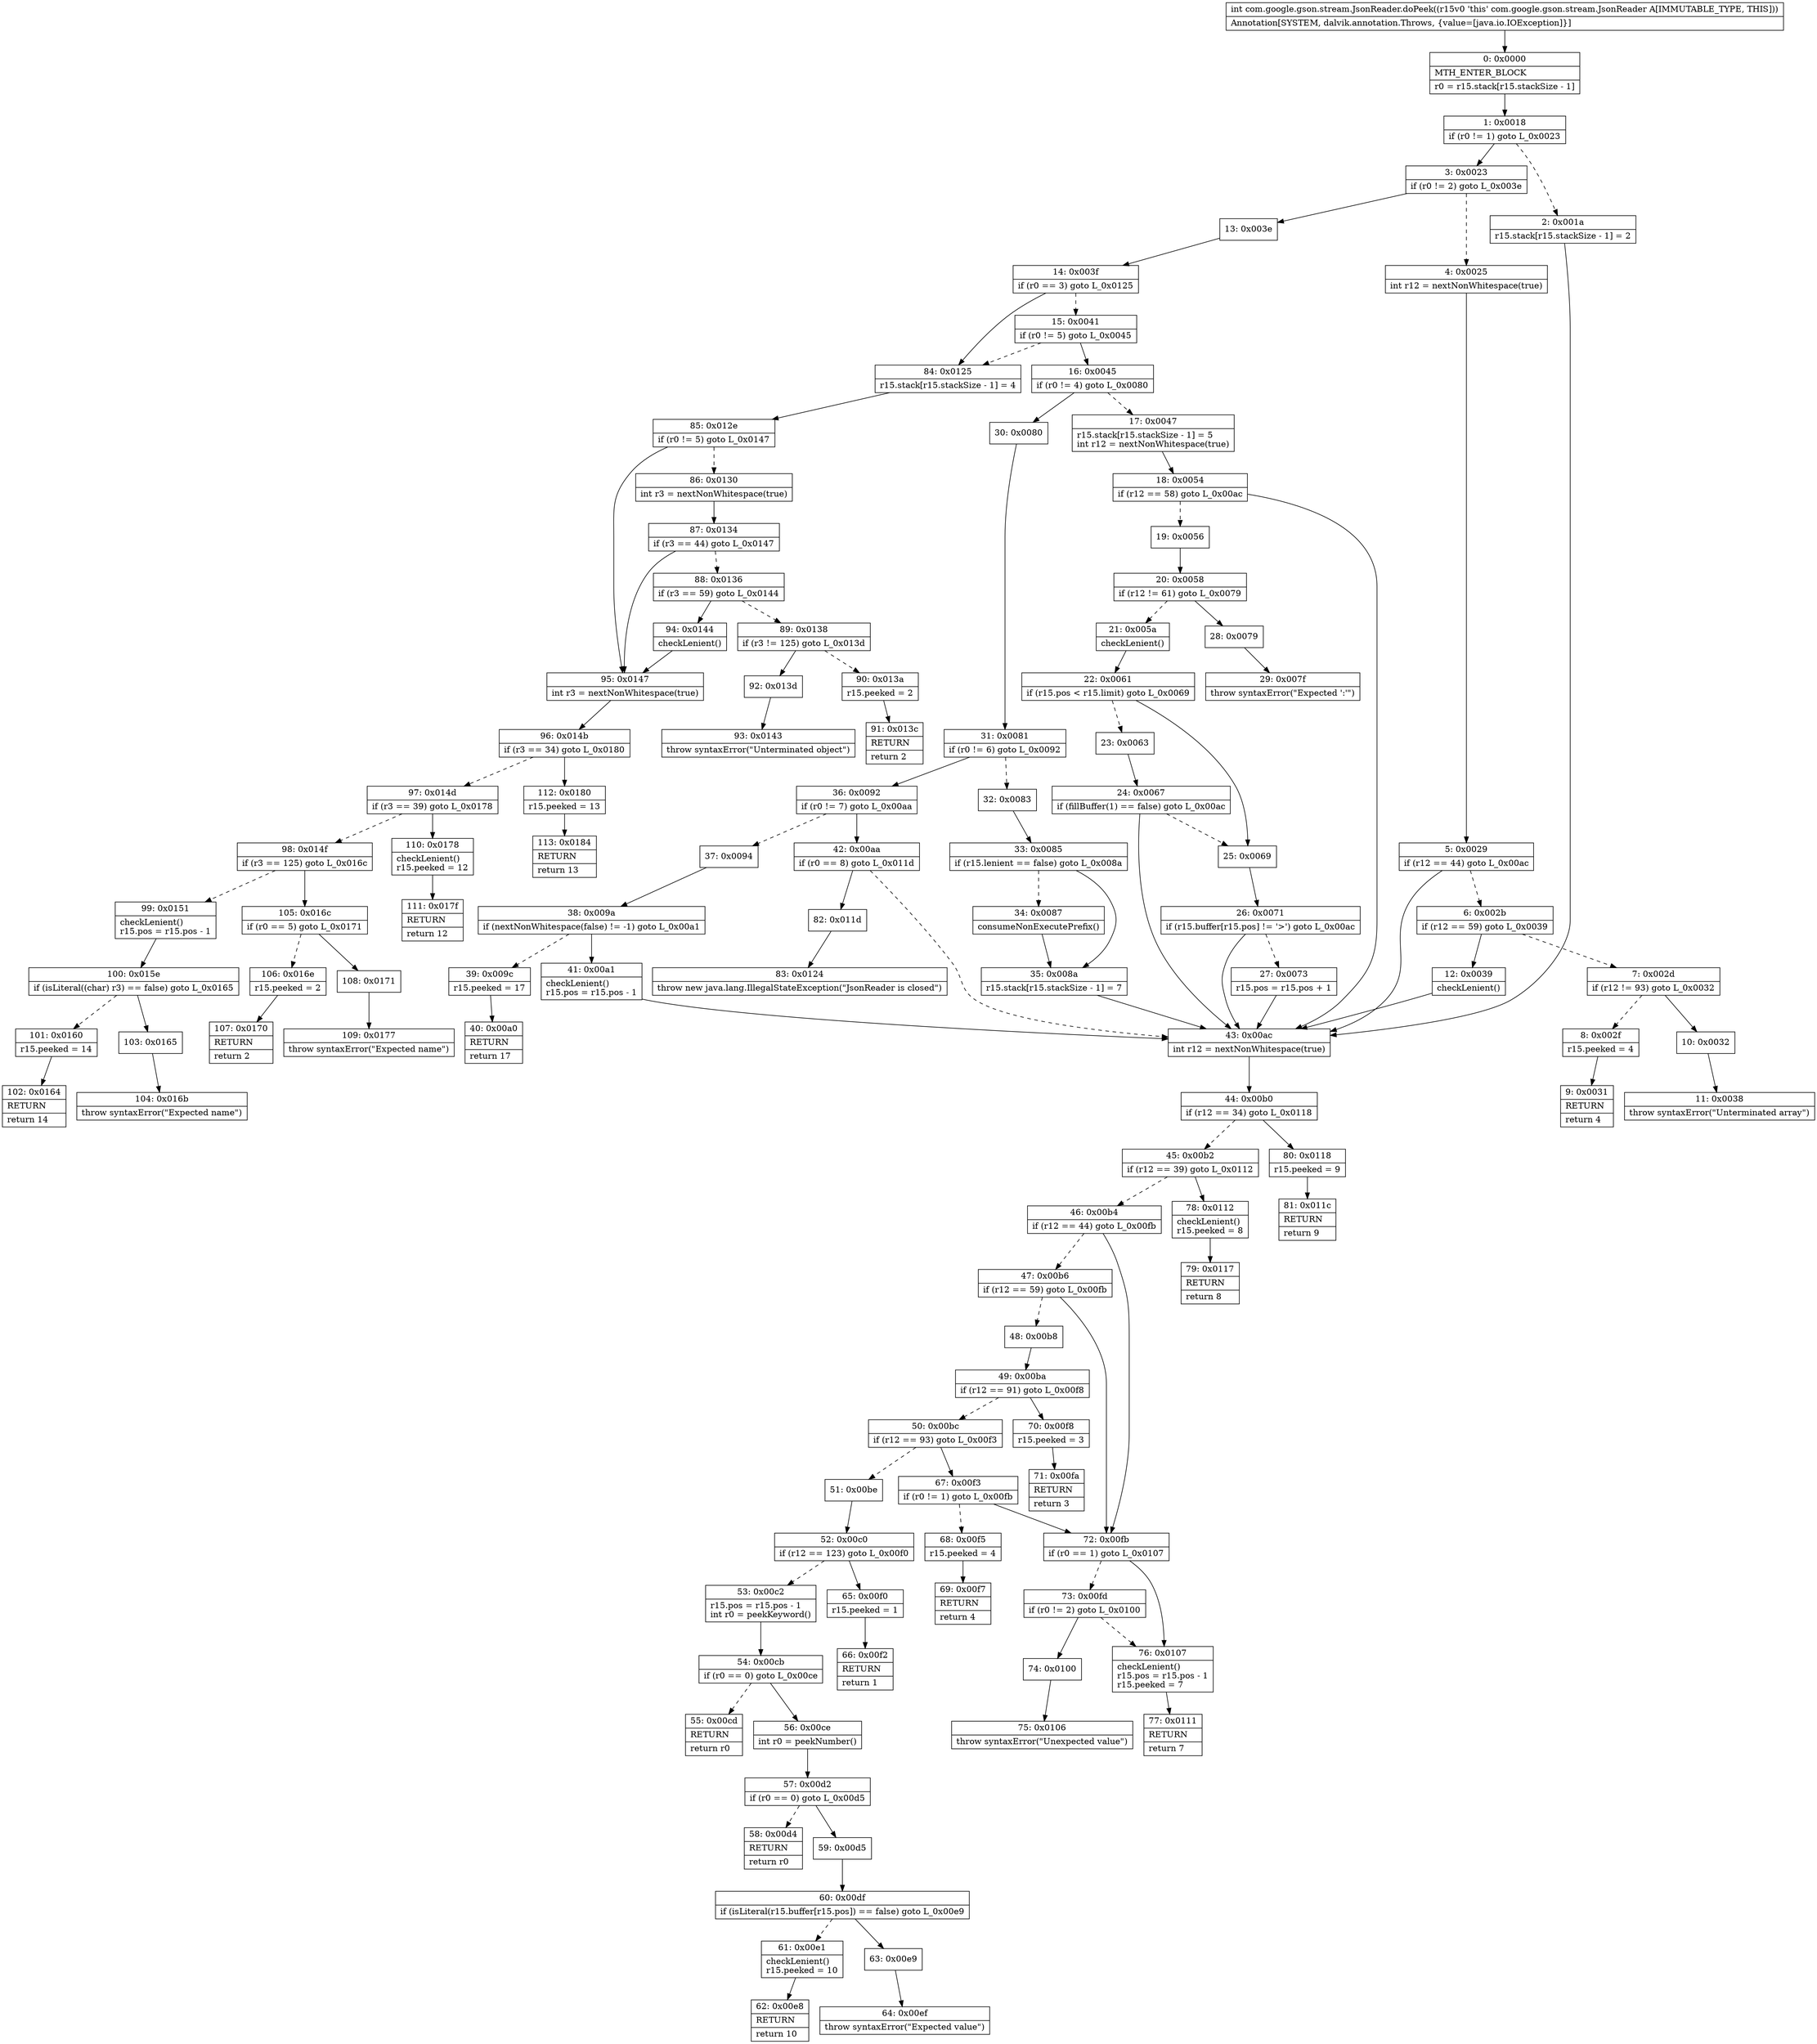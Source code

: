 digraph "CFG forcom.google.gson.stream.JsonReader.doPeek()I" {
Node_0 [shape=record,label="{0\:\ 0x0000|MTH_ENTER_BLOCK\l|r0 = r15.stack[r15.stackSize \- 1]\l}"];
Node_1 [shape=record,label="{1\:\ 0x0018|if (r0 != 1) goto L_0x0023\l}"];
Node_2 [shape=record,label="{2\:\ 0x001a|r15.stack[r15.stackSize \- 1] = 2\l}"];
Node_3 [shape=record,label="{3\:\ 0x0023|if (r0 != 2) goto L_0x003e\l}"];
Node_4 [shape=record,label="{4\:\ 0x0025|int r12 = nextNonWhitespace(true)\l}"];
Node_5 [shape=record,label="{5\:\ 0x0029|if (r12 == 44) goto L_0x00ac\l}"];
Node_6 [shape=record,label="{6\:\ 0x002b|if (r12 == 59) goto L_0x0039\l}"];
Node_7 [shape=record,label="{7\:\ 0x002d|if (r12 != 93) goto L_0x0032\l}"];
Node_8 [shape=record,label="{8\:\ 0x002f|r15.peeked = 4\l}"];
Node_9 [shape=record,label="{9\:\ 0x0031|RETURN\l|return 4\l}"];
Node_10 [shape=record,label="{10\:\ 0x0032}"];
Node_11 [shape=record,label="{11\:\ 0x0038|throw syntaxError(\"Unterminated array\")\l}"];
Node_12 [shape=record,label="{12\:\ 0x0039|checkLenient()\l}"];
Node_13 [shape=record,label="{13\:\ 0x003e}"];
Node_14 [shape=record,label="{14\:\ 0x003f|if (r0 == 3) goto L_0x0125\l}"];
Node_15 [shape=record,label="{15\:\ 0x0041|if (r0 != 5) goto L_0x0045\l}"];
Node_16 [shape=record,label="{16\:\ 0x0045|if (r0 != 4) goto L_0x0080\l}"];
Node_17 [shape=record,label="{17\:\ 0x0047|r15.stack[r15.stackSize \- 1] = 5\lint r12 = nextNonWhitespace(true)\l}"];
Node_18 [shape=record,label="{18\:\ 0x0054|if (r12 == 58) goto L_0x00ac\l}"];
Node_19 [shape=record,label="{19\:\ 0x0056}"];
Node_20 [shape=record,label="{20\:\ 0x0058|if (r12 != 61) goto L_0x0079\l}"];
Node_21 [shape=record,label="{21\:\ 0x005a|checkLenient()\l}"];
Node_22 [shape=record,label="{22\:\ 0x0061|if (r15.pos \< r15.limit) goto L_0x0069\l}"];
Node_23 [shape=record,label="{23\:\ 0x0063}"];
Node_24 [shape=record,label="{24\:\ 0x0067|if (fillBuffer(1) == false) goto L_0x00ac\l}"];
Node_25 [shape=record,label="{25\:\ 0x0069}"];
Node_26 [shape=record,label="{26\:\ 0x0071|if (r15.buffer[r15.pos] != '\>') goto L_0x00ac\l}"];
Node_27 [shape=record,label="{27\:\ 0x0073|r15.pos = r15.pos + 1\l}"];
Node_28 [shape=record,label="{28\:\ 0x0079}"];
Node_29 [shape=record,label="{29\:\ 0x007f|throw syntaxError(\"Expected ':'\")\l}"];
Node_30 [shape=record,label="{30\:\ 0x0080}"];
Node_31 [shape=record,label="{31\:\ 0x0081|if (r0 != 6) goto L_0x0092\l}"];
Node_32 [shape=record,label="{32\:\ 0x0083}"];
Node_33 [shape=record,label="{33\:\ 0x0085|if (r15.lenient == false) goto L_0x008a\l}"];
Node_34 [shape=record,label="{34\:\ 0x0087|consumeNonExecutePrefix()\l}"];
Node_35 [shape=record,label="{35\:\ 0x008a|r15.stack[r15.stackSize \- 1] = 7\l}"];
Node_36 [shape=record,label="{36\:\ 0x0092|if (r0 != 7) goto L_0x00aa\l}"];
Node_37 [shape=record,label="{37\:\ 0x0094}"];
Node_38 [shape=record,label="{38\:\ 0x009a|if (nextNonWhitespace(false) != \-1) goto L_0x00a1\l}"];
Node_39 [shape=record,label="{39\:\ 0x009c|r15.peeked = 17\l}"];
Node_40 [shape=record,label="{40\:\ 0x00a0|RETURN\l|return 17\l}"];
Node_41 [shape=record,label="{41\:\ 0x00a1|checkLenient()\lr15.pos = r15.pos \- 1\l}"];
Node_42 [shape=record,label="{42\:\ 0x00aa|if (r0 == 8) goto L_0x011d\l}"];
Node_43 [shape=record,label="{43\:\ 0x00ac|int r12 = nextNonWhitespace(true)\l}"];
Node_44 [shape=record,label="{44\:\ 0x00b0|if (r12 == 34) goto L_0x0118\l}"];
Node_45 [shape=record,label="{45\:\ 0x00b2|if (r12 == 39) goto L_0x0112\l}"];
Node_46 [shape=record,label="{46\:\ 0x00b4|if (r12 == 44) goto L_0x00fb\l}"];
Node_47 [shape=record,label="{47\:\ 0x00b6|if (r12 == 59) goto L_0x00fb\l}"];
Node_48 [shape=record,label="{48\:\ 0x00b8}"];
Node_49 [shape=record,label="{49\:\ 0x00ba|if (r12 == 91) goto L_0x00f8\l}"];
Node_50 [shape=record,label="{50\:\ 0x00bc|if (r12 == 93) goto L_0x00f3\l}"];
Node_51 [shape=record,label="{51\:\ 0x00be}"];
Node_52 [shape=record,label="{52\:\ 0x00c0|if (r12 == 123) goto L_0x00f0\l}"];
Node_53 [shape=record,label="{53\:\ 0x00c2|r15.pos = r15.pos \- 1\lint r0 = peekKeyword()\l}"];
Node_54 [shape=record,label="{54\:\ 0x00cb|if (r0 == 0) goto L_0x00ce\l}"];
Node_55 [shape=record,label="{55\:\ 0x00cd|RETURN\l|return r0\l}"];
Node_56 [shape=record,label="{56\:\ 0x00ce|int r0 = peekNumber()\l}"];
Node_57 [shape=record,label="{57\:\ 0x00d2|if (r0 == 0) goto L_0x00d5\l}"];
Node_58 [shape=record,label="{58\:\ 0x00d4|RETURN\l|return r0\l}"];
Node_59 [shape=record,label="{59\:\ 0x00d5}"];
Node_60 [shape=record,label="{60\:\ 0x00df|if (isLiteral(r15.buffer[r15.pos]) == false) goto L_0x00e9\l}"];
Node_61 [shape=record,label="{61\:\ 0x00e1|checkLenient()\lr15.peeked = 10\l}"];
Node_62 [shape=record,label="{62\:\ 0x00e8|RETURN\l|return 10\l}"];
Node_63 [shape=record,label="{63\:\ 0x00e9}"];
Node_64 [shape=record,label="{64\:\ 0x00ef|throw syntaxError(\"Expected value\")\l}"];
Node_65 [shape=record,label="{65\:\ 0x00f0|r15.peeked = 1\l}"];
Node_66 [shape=record,label="{66\:\ 0x00f2|RETURN\l|return 1\l}"];
Node_67 [shape=record,label="{67\:\ 0x00f3|if (r0 != 1) goto L_0x00fb\l}"];
Node_68 [shape=record,label="{68\:\ 0x00f5|r15.peeked = 4\l}"];
Node_69 [shape=record,label="{69\:\ 0x00f7|RETURN\l|return 4\l}"];
Node_70 [shape=record,label="{70\:\ 0x00f8|r15.peeked = 3\l}"];
Node_71 [shape=record,label="{71\:\ 0x00fa|RETURN\l|return 3\l}"];
Node_72 [shape=record,label="{72\:\ 0x00fb|if (r0 == 1) goto L_0x0107\l}"];
Node_73 [shape=record,label="{73\:\ 0x00fd|if (r0 != 2) goto L_0x0100\l}"];
Node_74 [shape=record,label="{74\:\ 0x0100}"];
Node_75 [shape=record,label="{75\:\ 0x0106|throw syntaxError(\"Unexpected value\")\l}"];
Node_76 [shape=record,label="{76\:\ 0x0107|checkLenient()\lr15.pos = r15.pos \- 1\lr15.peeked = 7\l}"];
Node_77 [shape=record,label="{77\:\ 0x0111|RETURN\l|return 7\l}"];
Node_78 [shape=record,label="{78\:\ 0x0112|checkLenient()\lr15.peeked = 8\l}"];
Node_79 [shape=record,label="{79\:\ 0x0117|RETURN\l|return 8\l}"];
Node_80 [shape=record,label="{80\:\ 0x0118|r15.peeked = 9\l}"];
Node_81 [shape=record,label="{81\:\ 0x011c|RETURN\l|return 9\l}"];
Node_82 [shape=record,label="{82\:\ 0x011d}"];
Node_83 [shape=record,label="{83\:\ 0x0124|throw new java.lang.IllegalStateException(\"JsonReader is closed\")\l}"];
Node_84 [shape=record,label="{84\:\ 0x0125|r15.stack[r15.stackSize \- 1] = 4\l}"];
Node_85 [shape=record,label="{85\:\ 0x012e|if (r0 != 5) goto L_0x0147\l}"];
Node_86 [shape=record,label="{86\:\ 0x0130|int r3 = nextNonWhitespace(true)\l}"];
Node_87 [shape=record,label="{87\:\ 0x0134|if (r3 == 44) goto L_0x0147\l}"];
Node_88 [shape=record,label="{88\:\ 0x0136|if (r3 == 59) goto L_0x0144\l}"];
Node_89 [shape=record,label="{89\:\ 0x0138|if (r3 != 125) goto L_0x013d\l}"];
Node_90 [shape=record,label="{90\:\ 0x013a|r15.peeked = 2\l}"];
Node_91 [shape=record,label="{91\:\ 0x013c|RETURN\l|return 2\l}"];
Node_92 [shape=record,label="{92\:\ 0x013d}"];
Node_93 [shape=record,label="{93\:\ 0x0143|throw syntaxError(\"Unterminated object\")\l}"];
Node_94 [shape=record,label="{94\:\ 0x0144|checkLenient()\l}"];
Node_95 [shape=record,label="{95\:\ 0x0147|int r3 = nextNonWhitespace(true)\l}"];
Node_96 [shape=record,label="{96\:\ 0x014b|if (r3 == 34) goto L_0x0180\l}"];
Node_97 [shape=record,label="{97\:\ 0x014d|if (r3 == 39) goto L_0x0178\l}"];
Node_98 [shape=record,label="{98\:\ 0x014f|if (r3 == 125) goto L_0x016c\l}"];
Node_99 [shape=record,label="{99\:\ 0x0151|checkLenient()\lr15.pos = r15.pos \- 1\l}"];
Node_100 [shape=record,label="{100\:\ 0x015e|if (isLiteral((char) r3) == false) goto L_0x0165\l}"];
Node_101 [shape=record,label="{101\:\ 0x0160|r15.peeked = 14\l}"];
Node_102 [shape=record,label="{102\:\ 0x0164|RETURN\l|return 14\l}"];
Node_103 [shape=record,label="{103\:\ 0x0165}"];
Node_104 [shape=record,label="{104\:\ 0x016b|throw syntaxError(\"Expected name\")\l}"];
Node_105 [shape=record,label="{105\:\ 0x016c|if (r0 == 5) goto L_0x0171\l}"];
Node_106 [shape=record,label="{106\:\ 0x016e|r15.peeked = 2\l}"];
Node_107 [shape=record,label="{107\:\ 0x0170|RETURN\l|return 2\l}"];
Node_108 [shape=record,label="{108\:\ 0x0171}"];
Node_109 [shape=record,label="{109\:\ 0x0177|throw syntaxError(\"Expected name\")\l}"];
Node_110 [shape=record,label="{110\:\ 0x0178|checkLenient()\lr15.peeked = 12\l}"];
Node_111 [shape=record,label="{111\:\ 0x017f|RETURN\l|return 12\l}"];
Node_112 [shape=record,label="{112\:\ 0x0180|r15.peeked = 13\l}"];
Node_113 [shape=record,label="{113\:\ 0x0184|RETURN\l|return 13\l}"];
MethodNode[shape=record,label="{int com.google.gson.stream.JsonReader.doPeek((r15v0 'this' com.google.gson.stream.JsonReader A[IMMUTABLE_TYPE, THIS]))  | Annotation[SYSTEM, dalvik.annotation.Throws, \{value=[java.io.IOException]\}]\l}"];
MethodNode -> Node_0;
Node_0 -> Node_1;
Node_1 -> Node_2[style=dashed];
Node_1 -> Node_3;
Node_2 -> Node_43;
Node_3 -> Node_4[style=dashed];
Node_3 -> Node_13;
Node_4 -> Node_5;
Node_5 -> Node_6[style=dashed];
Node_5 -> Node_43;
Node_6 -> Node_7[style=dashed];
Node_6 -> Node_12;
Node_7 -> Node_8[style=dashed];
Node_7 -> Node_10;
Node_8 -> Node_9;
Node_10 -> Node_11;
Node_12 -> Node_43;
Node_13 -> Node_14;
Node_14 -> Node_15[style=dashed];
Node_14 -> Node_84;
Node_15 -> Node_16;
Node_15 -> Node_84[style=dashed];
Node_16 -> Node_17[style=dashed];
Node_16 -> Node_30;
Node_17 -> Node_18;
Node_18 -> Node_19[style=dashed];
Node_18 -> Node_43;
Node_19 -> Node_20;
Node_20 -> Node_21[style=dashed];
Node_20 -> Node_28;
Node_21 -> Node_22;
Node_22 -> Node_23[style=dashed];
Node_22 -> Node_25;
Node_23 -> Node_24;
Node_24 -> Node_25[style=dashed];
Node_24 -> Node_43;
Node_25 -> Node_26;
Node_26 -> Node_27[style=dashed];
Node_26 -> Node_43;
Node_27 -> Node_43;
Node_28 -> Node_29;
Node_30 -> Node_31;
Node_31 -> Node_32[style=dashed];
Node_31 -> Node_36;
Node_32 -> Node_33;
Node_33 -> Node_34[style=dashed];
Node_33 -> Node_35;
Node_34 -> Node_35;
Node_35 -> Node_43;
Node_36 -> Node_37[style=dashed];
Node_36 -> Node_42;
Node_37 -> Node_38;
Node_38 -> Node_39[style=dashed];
Node_38 -> Node_41;
Node_39 -> Node_40;
Node_41 -> Node_43;
Node_42 -> Node_43[style=dashed];
Node_42 -> Node_82;
Node_43 -> Node_44;
Node_44 -> Node_45[style=dashed];
Node_44 -> Node_80;
Node_45 -> Node_46[style=dashed];
Node_45 -> Node_78;
Node_46 -> Node_47[style=dashed];
Node_46 -> Node_72;
Node_47 -> Node_48[style=dashed];
Node_47 -> Node_72;
Node_48 -> Node_49;
Node_49 -> Node_50[style=dashed];
Node_49 -> Node_70;
Node_50 -> Node_51[style=dashed];
Node_50 -> Node_67;
Node_51 -> Node_52;
Node_52 -> Node_53[style=dashed];
Node_52 -> Node_65;
Node_53 -> Node_54;
Node_54 -> Node_55[style=dashed];
Node_54 -> Node_56;
Node_56 -> Node_57;
Node_57 -> Node_58[style=dashed];
Node_57 -> Node_59;
Node_59 -> Node_60;
Node_60 -> Node_61[style=dashed];
Node_60 -> Node_63;
Node_61 -> Node_62;
Node_63 -> Node_64;
Node_65 -> Node_66;
Node_67 -> Node_68[style=dashed];
Node_67 -> Node_72;
Node_68 -> Node_69;
Node_70 -> Node_71;
Node_72 -> Node_73[style=dashed];
Node_72 -> Node_76;
Node_73 -> Node_74;
Node_73 -> Node_76[style=dashed];
Node_74 -> Node_75;
Node_76 -> Node_77;
Node_78 -> Node_79;
Node_80 -> Node_81;
Node_82 -> Node_83;
Node_84 -> Node_85;
Node_85 -> Node_86[style=dashed];
Node_85 -> Node_95;
Node_86 -> Node_87;
Node_87 -> Node_88[style=dashed];
Node_87 -> Node_95;
Node_88 -> Node_89[style=dashed];
Node_88 -> Node_94;
Node_89 -> Node_90[style=dashed];
Node_89 -> Node_92;
Node_90 -> Node_91;
Node_92 -> Node_93;
Node_94 -> Node_95;
Node_95 -> Node_96;
Node_96 -> Node_97[style=dashed];
Node_96 -> Node_112;
Node_97 -> Node_98[style=dashed];
Node_97 -> Node_110;
Node_98 -> Node_99[style=dashed];
Node_98 -> Node_105;
Node_99 -> Node_100;
Node_100 -> Node_101[style=dashed];
Node_100 -> Node_103;
Node_101 -> Node_102;
Node_103 -> Node_104;
Node_105 -> Node_106[style=dashed];
Node_105 -> Node_108;
Node_106 -> Node_107;
Node_108 -> Node_109;
Node_110 -> Node_111;
Node_112 -> Node_113;
}

